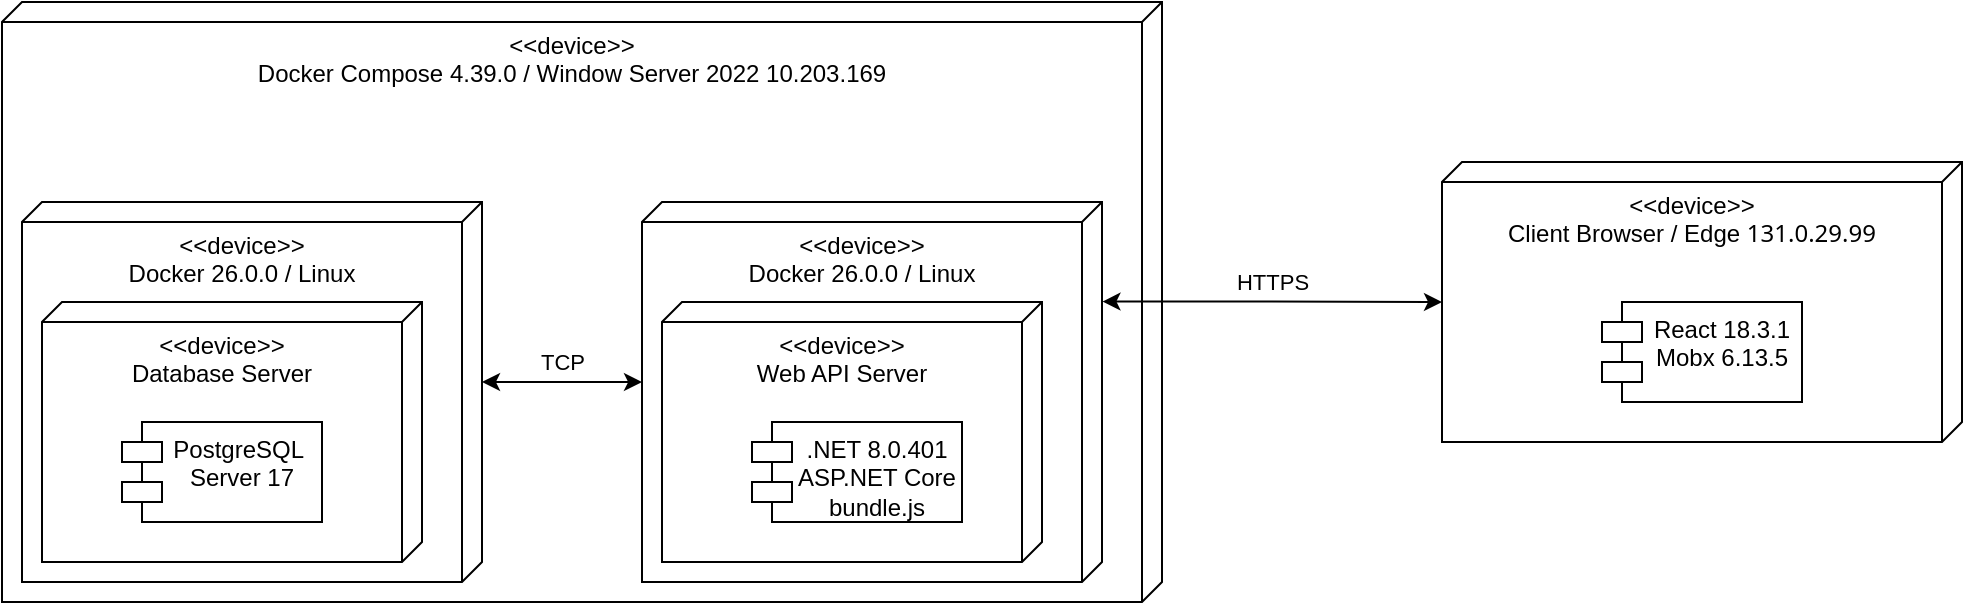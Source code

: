 <mxfile version="24.7.8">
  <diagram name="Страница — 1" id="qOJu4JuCVVwuThiOHZwM">
    <mxGraphModel dx="1877" dy="621" grid="1" gridSize="10" guides="1" tooltips="1" connect="1" arrows="1" fold="1" page="1" pageScale="1" pageWidth="827" pageHeight="1169" math="0" shadow="0">
      <root>
        <mxCell id="0" />
        <mxCell id="1" parent="0" />
        <mxCell id="PNTqQ1LK-q0UgE5t2Ike-1" value="&lt;font style=&quot;font-size: 12px;&quot;&gt;&amp;lt;&amp;lt;device&amp;gt;&amp;gt;&lt;/font&gt;&lt;div style=&quot;&quot;&gt;Docker Compose 4.39.0 / Window Server 2022 10.203.169&lt;/div&gt;" style="verticalAlign=top;align=center;spacingTop=8;spacingLeft=2;spacingRight=12;shape=cube;size=10;direction=south;fontStyle=0;html=1;whiteSpace=wrap;" parent="1" vertex="1">
          <mxGeometry x="-790" y="260" width="580" height="300" as="geometry" />
        </mxCell>
        <mxCell id="PNTqQ1LK-q0UgE5t2Ike-4" value="&lt;font style=&quot;font-size: 12px;&quot;&gt;&amp;lt;&amp;lt;device&amp;gt;&amp;gt;&lt;/font&gt;&lt;div style=&quot;&quot;&gt;Docker 26.0.0 / Linux&lt;/div&gt;" style="verticalAlign=top;align=center;spacingTop=8;spacingLeft=2;spacingRight=12;shape=cube;size=10;direction=south;fontStyle=0;html=1;whiteSpace=wrap;" parent="1" vertex="1">
          <mxGeometry x="-780" y="360" width="230" height="190" as="geometry" />
        </mxCell>
        <mxCell id="PNTqQ1LK-q0UgE5t2Ike-6" value="&lt;font style=&quot;font-size: 12px;&quot;&gt;&amp;lt;&amp;lt;device&amp;gt;&amp;gt;&lt;/font&gt;&lt;div style=&quot;&quot;&gt;Database Server&lt;/div&gt;" style="verticalAlign=top;align=center;spacingTop=8;spacingLeft=2;spacingRight=12;shape=cube;size=10;direction=south;fontStyle=0;html=1;whiteSpace=wrap;" parent="1" vertex="1">
          <mxGeometry x="-770" y="410" width="190" height="130" as="geometry" />
        </mxCell>
        <mxCell id="PNTqQ1LK-q0UgE5t2Ike-7" value="PostgreSQL&amp;nbsp;&lt;div&gt;Server 17&lt;/div&gt;" style="shape=module;align=left;spacingLeft=20;align=center;verticalAlign=top;whiteSpace=wrap;html=1;" parent="1" vertex="1">
          <mxGeometry x="-730" y="470" width="100" height="50" as="geometry" />
        </mxCell>
        <mxCell id="PNTqQ1LK-q0UgE5t2Ike-10" value="&lt;font style=&quot;font-size: 12px;&quot;&gt;&amp;lt;&amp;lt;device&amp;gt;&amp;gt;&lt;/font&gt;&lt;div style=&quot;&quot;&gt;Docker 26.0.0 / Linux&lt;/div&gt;" style="verticalAlign=top;align=center;spacingTop=8;spacingLeft=2;spacingRight=12;shape=cube;size=10;direction=south;fontStyle=0;html=1;whiteSpace=wrap;" parent="1" vertex="1">
          <mxGeometry x="-470" y="360" width="230" height="190" as="geometry" />
        </mxCell>
        <mxCell id="PNTqQ1LK-q0UgE5t2Ike-8" value="&lt;font style=&quot;font-size: 12px;&quot;&gt;&amp;lt;&amp;lt;device&amp;gt;&amp;gt;&lt;/font&gt;&lt;div style=&quot;&quot;&gt;Web API Server&lt;/div&gt;" style="verticalAlign=top;align=center;spacingTop=8;spacingLeft=2;spacingRight=12;shape=cube;size=10;direction=south;fontStyle=0;html=1;whiteSpace=wrap;" parent="1" vertex="1">
          <mxGeometry x="-460" y="410" width="190" height="130" as="geometry" />
        </mxCell>
        <mxCell id="PNTqQ1LK-q0UgE5t2Ike-9" value=".NET 8.0.401&lt;div&gt;ASP.NET Core&lt;br&gt;bundle.js&lt;br&gt;&lt;/div&gt;" style="shape=module;align=left;spacingLeft=20;align=center;verticalAlign=top;whiteSpace=wrap;html=1;" parent="1" vertex="1">
          <mxGeometry x="-415" y="470" width="105" height="50" as="geometry" />
        </mxCell>
        <mxCell id="PNTqQ1LK-q0UgE5t2Ike-13" value="TCP" style="edgeStyle=orthogonalEdgeStyle;rounded=0;orthogonalLoop=1;jettySize=auto;html=1;exitX=0;exitY=0;exitDx=90;exitDy=0;exitPerimeter=0;entryX=0.474;entryY=1;entryDx=0;entryDy=0;entryPerimeter=0;startArrow=classic;startFill=1;" parent="1" source="PNTqQ1LK-q0UgE5t2Ike-4" target="PNTqQ1LK-q0UgE5t2Ike-10" edge="1">
          <mxGeometry x="-0.001" y="-10" relative="1" as="geometry">
            <mxPoint y="-20" as="offset" />
          </mxGeometry>
        </mxCell>
        <mxCell id="PNTqQ1LK-q0UgE5t2Ike-14" value="&lt;font style=&quot;font-size: 12px;&quot;&gt;&amp;lt;&amp;lt;device&amp;gt;&amp;gt;&lt;/font&gt;&lt;div style=&quot;&quot;&gt;Client Browser / Edge&amp;nbsp;&lt;span style=&quot;font-family: &amp;quot;system-ui&amp;quot;, sans-serif; text-align: start; background-color: rgb(255, 255, 255);&quot;&gt;131.0.29.99&lt;/span&gt;&lt;/div&gt;" style="verticalAlign=top;align=center;spacingTop=8;spacingLeft=2;spacingRight=12;shape=cube;size=10;direction=south;fontStyle=0;html=1;whiteSpace=wrap;" parent="1" vertex="1">
          <mxGeometry x="-70" y="340" width="260" height="140" as="geometry" />
        </mxCell>
        <mxCell id="PNTqQ1LK-q0UgE5t2Ike-15" value="React 18.3.1&lt;div&gt;Mobx 6.13.5&lt;/div&gt;" style="shape=module;align=left;spacingLeft=20;align=center;verticalAlign=top;whiteSpace=wrap;html=1;" parent="1" vertex="1">
          <mxGeometry x="10" y="410" width="100" height="50" as="geometry" />
        </mxCell>
        <mxCell id="PNTqQ1LK-q0UgE5t2Ike-16" value="HTTPS" style="edgeStyle=orthogonalEdgeStyle;shape=connector;rounded=0;orthogonalLoop=1;jettySize=auto;html=1;strokeColor=default;align=center;verticalAlign=middle;fontFamily=Helvetica;fontSize=11;fontColor=default;labelBackgroundColor=default;startArrow=classic;startFill=1;endArrow=classic;exitX=0.262;exitY=-0.001;exitDx=0;exitDy=0;exitPerimeter=0;" parent="1" source="PNTqQ1LK-q0UgE5t2Ike-10" target="PNTqQ1LK-q0UgE5t2Ike-14" edge="1">
          <mxGeometry y="10" relative="1" as="geometry">
            <mxPoint as="offset" />
            <mxPoint x="-170" y="370" as="sourcePoint" />
          </mxGeometry>
        </mxCell>
      </root>
    </mxGraphModel>
  </diagram>
</mxfile>
